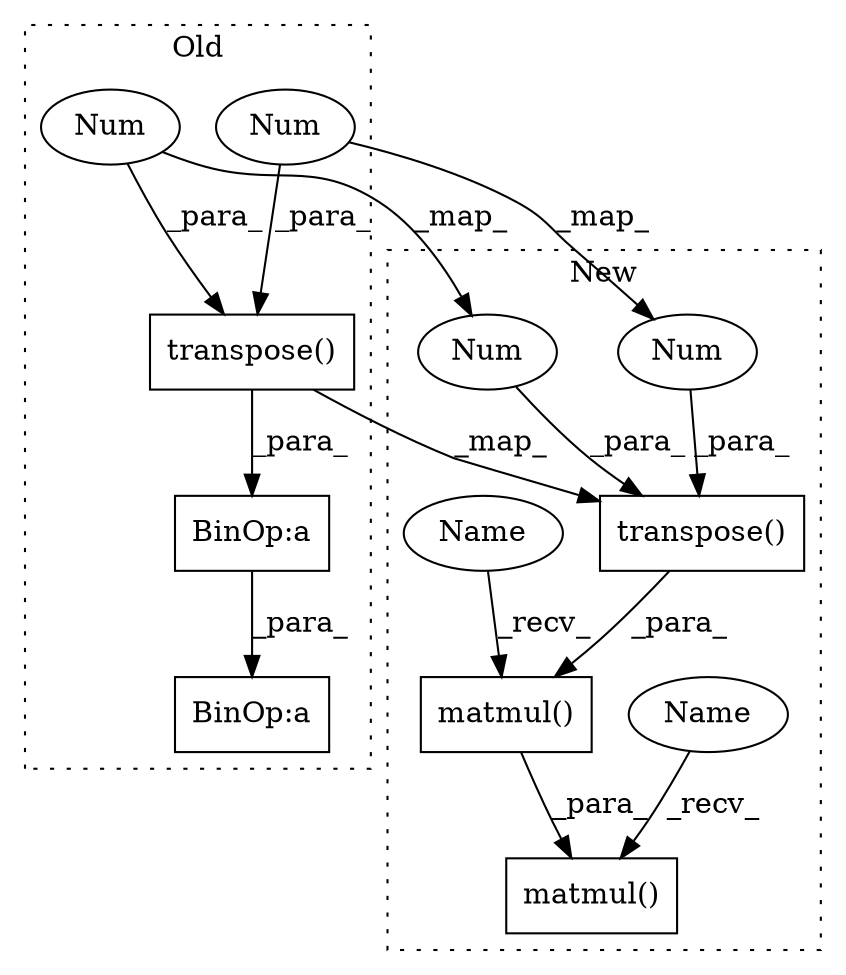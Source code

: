 digraph G {
subgraph cluster0 {
1 [label="transpose()" a="75" s="7113,7131" l="12,1" shape="box"];
4 [label="Num" a="76" s="7125" l="2" shape="ellipse"];
6 [label="Num" a="76" s="7129" l="2" shape="ellipse"];
7 [label="BinOp:a" a="82" s="7110" l="3" shape="box"];
8 [label="BinOp:a" a="82" s="7237" l="3" shape="box"];
label = "Old";
style="dotted";
}
subgraph cluster1 {
2 [label="transpose()" a="75" s="7276,7294" l="12,1" shape="box"];
3 [label="Num" a="76" s="7288" l="2" shape="ellipse"];
5 [label="Num" a="76" s="7292" l="2" shape="ellipse"];
9 [label="matmul()" a="75" s="7395,7415" l="13,1" shape="box"];
10 [label="matmul()" a="75" s="7260,7295" l="13,1" shape="box"];
11 [label="Name" a="87" s="7395" l="5" shape="ellipse"];
12 [label="Name" a="87" s="7260" l="5" shape="ellipse"];
label = "New";
style="dotted";
}
1 -> 7 [label="_para_"];
1 -> 2 [label="_map_"];
2 -> 10 [label="_para_"];
3 -> 2 [label="_para_"];
4 -> 3 [label="_map_"];
4 -> 1 [label="_para_"];
5 -> 2 [label="_para_"];
6 -> 1 [label="_para_"];
6 -> 5 [label="_map_"];
7 -> 8 [label="_para_"];
10 -> 9 [label="_para_"];
11 -> 9 [label="_recv_"];
12 -> 10 [label="_recv_"];
}